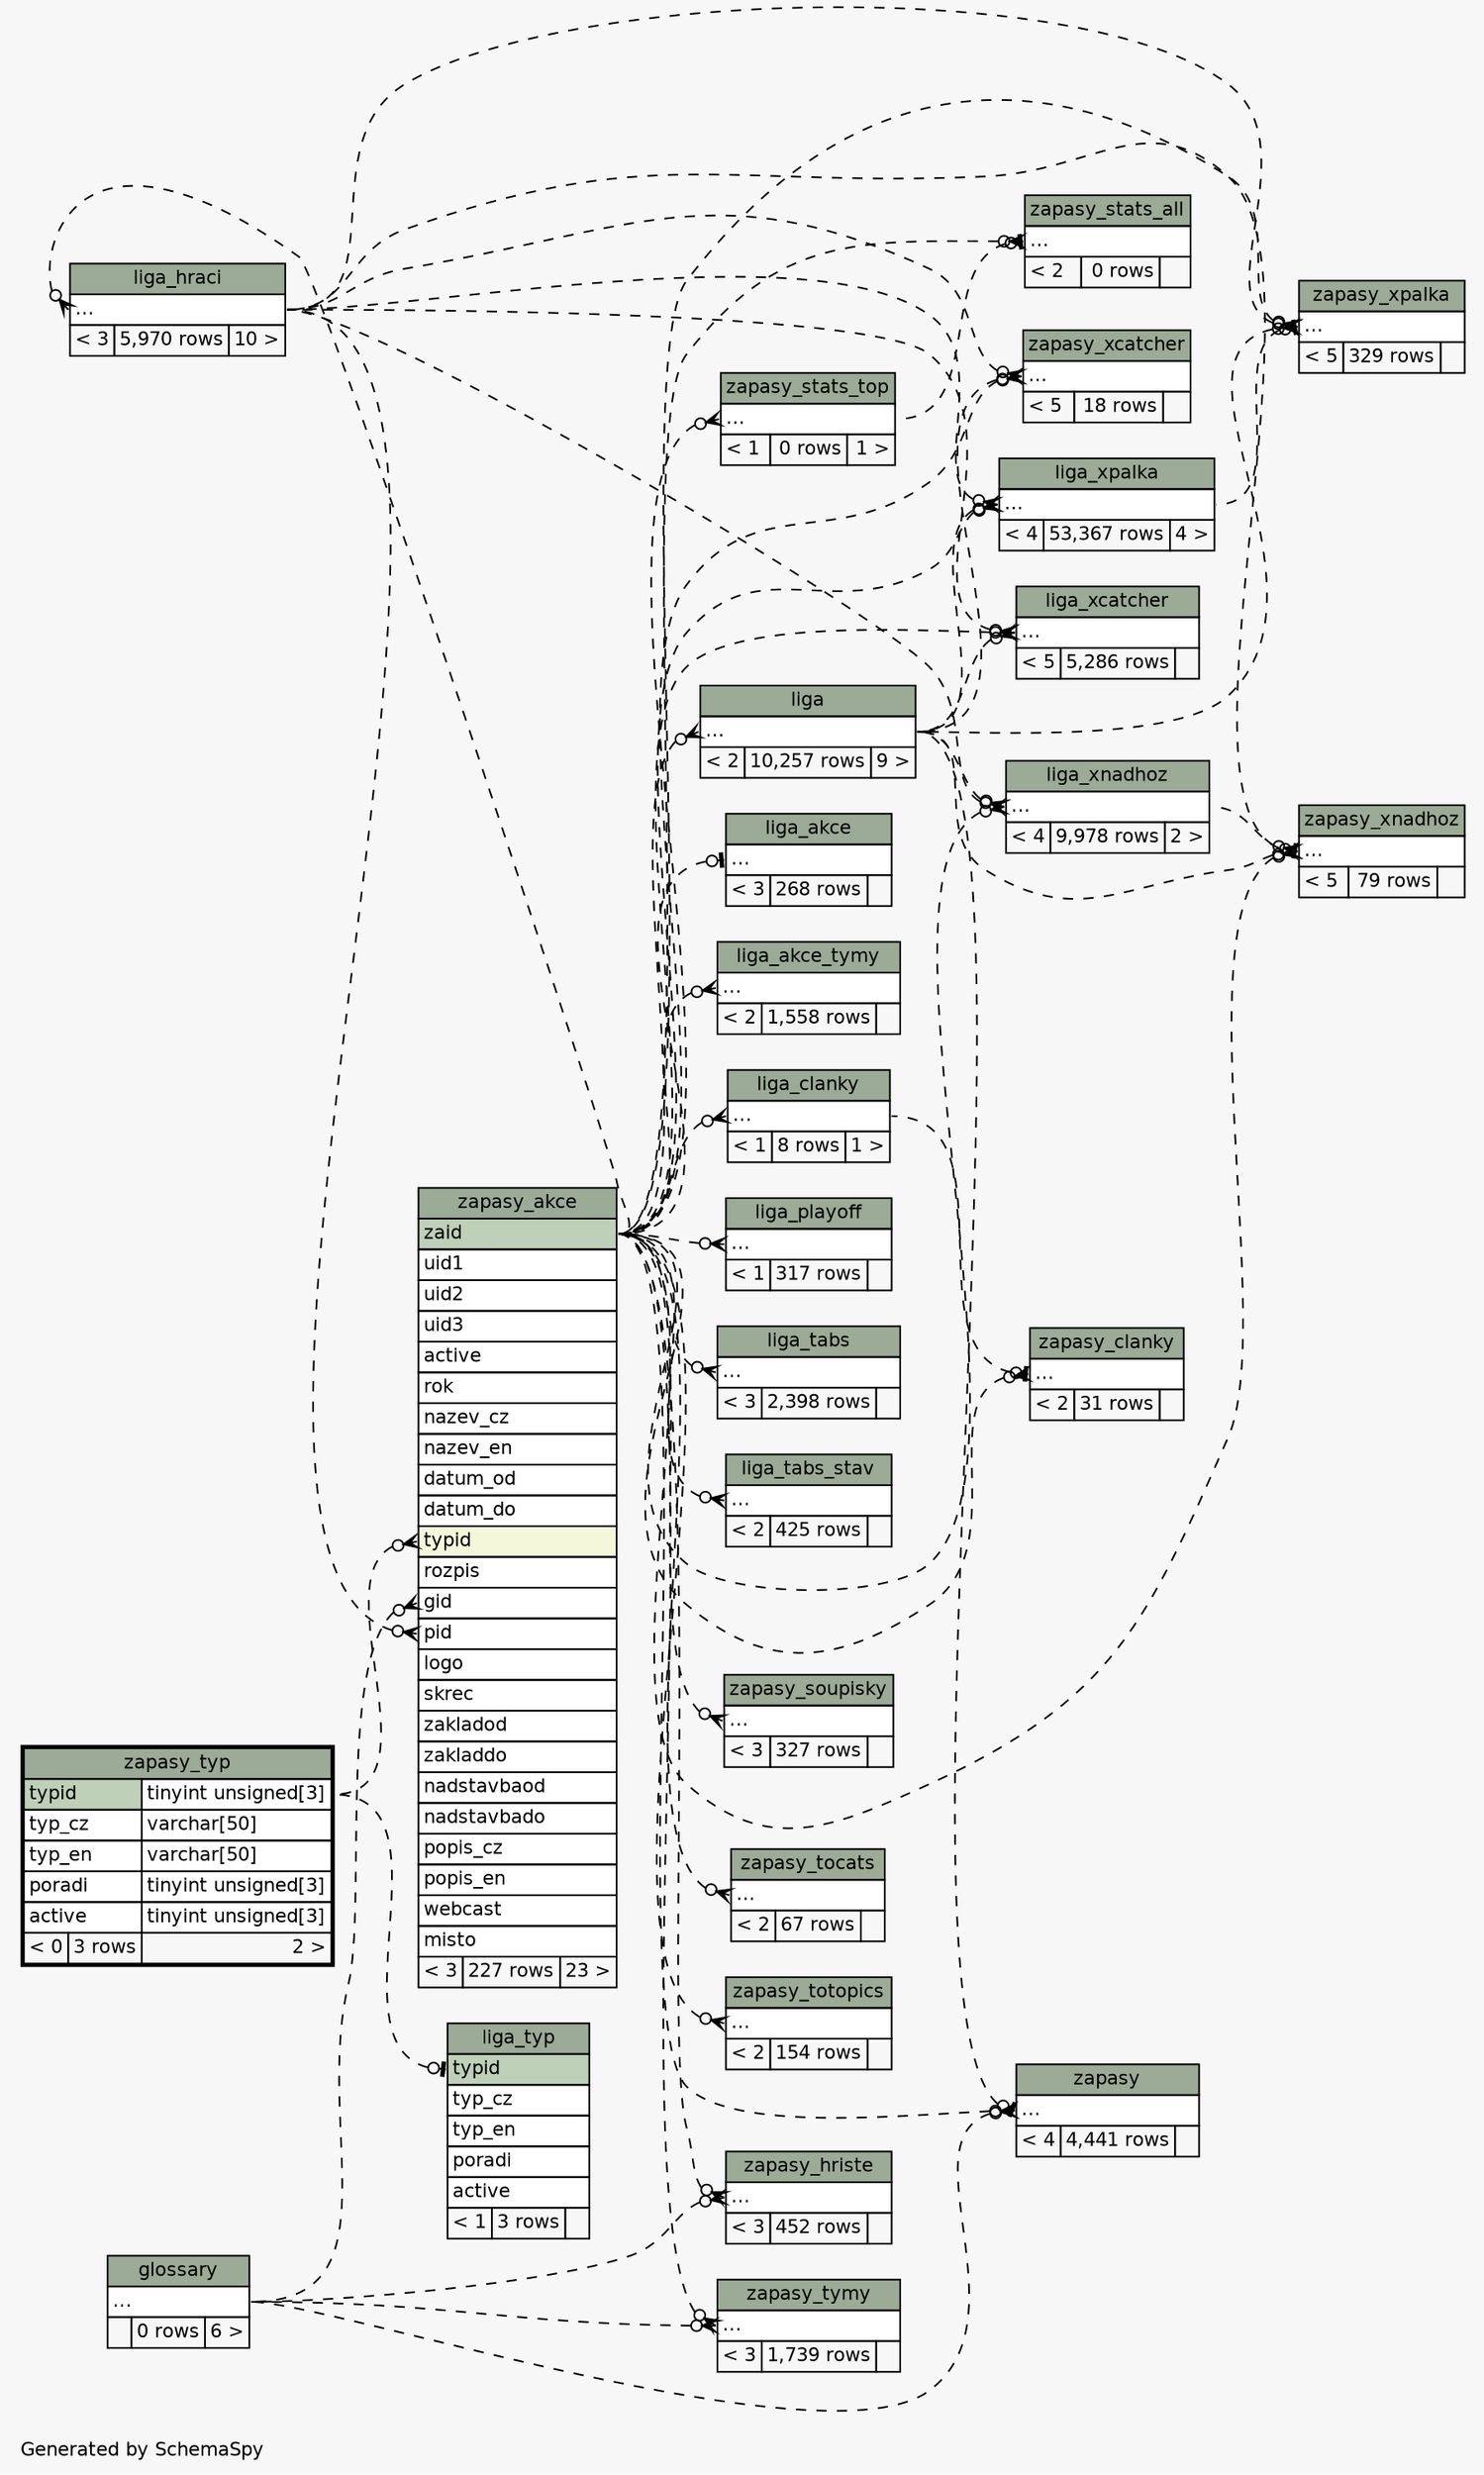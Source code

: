 // dot 2.38.0 on Mac OS X 10.9.4
// SchemaSpy rev 590
digraph "impliedTwoDegreesRelationshipsDiagram" {
  graph [
    rankdir="RL"
    bgcolor="#f7f7f7"
    label="\nGenerated by SchemaSpy"
    labeljust="l"
    nodesep="0.18"
    ranksep="0.46"
    fontname="Helvetica"
    fontsize="11"
  ];
  node [
    fontname="Helvetica"
    fontsize="11"
    shape="plaintext"
  ];
  edge [
    arrowsize="0.8"
  ];
  "liga":"elipses":w -> "zapasy_akce":"zaid":e [arrowhead=none dir=back arrowtail=crowodot style=dashed];
  "liga_akce":"elipses":w -> "zapasy_akce":"zaid":e [arrowhead=none dir=back arrowtail=teeodot style=dashed];
  "liga_akce_tymy":"elipses":w -> "zapasy_akce":"zaid":e [arrowhead=none dir=back arrowtail=crowodot style=dashed];
  "liga_clanky":"elipses":w -> "zapasy_akce":"zaid":e [arrowhead=none dir=back arrowtail=crowodot style=dashed];
  "liga_hraci":"elipses":w -> "zapasy_akce":"zaid":e [arrowhead=none dir=back arrowtail=crowodot style=dashed];
  "liga_playoff":"elipses":w -> "zapasy_akce":"zaid":e [arrowhead=none dir=back arrowtail=crowodot style=dashed];
  "liga_tabs":"elipses":w -> "zapasy_akce":"zaid":e [arrowhead=none dir=back arrowtail=crowodot style=dashed];
  "liga_tabs_stav":"elipses":w -> "zapasy_akce":"zaid":e [arrowhead=none dir=back arrowtail=crowodot style=dashed];
  "liga_typ":"typid":w -> "zapasy_typ":"typid.type":e [arrowhead=none dir=back arrowtail=teeodot style=dashed];
  "liga_xcatcher":"elipses":w -> "liga_hraci":"elipses":e [arrowhead=none dir=back arrowtail=crowodot style=dashed];
  "liga_xcatcher":"elipses":w -> "zapasy_akce":"zaid":e [arrowhead=none dir=back arrowtail=crowodot style=dashed];
  "liga_xcatcher":"elipses":w -> "liga":"elipses":e [arrowhead=none dir=back arrowtail=crowodot style=dashed];
  "liga_xnadhoz":"elipses":w -> "liga_hraci":"elipses":e [arrowhead=none dir=back arrowtail=crowodot style=dashed];
  "liga_xnadhoz":"elipses":w -> "zapasy_akce":"zaid":e [arrowhead=none dir=back arrowtail=crowodot style=dashed];
  "liga_xnadhoz":"elipses":w -> "liga":"elipses":e [arrowhead=none dir=back arrowtail=crowodot style=dashed];
  "liga_xpalka":"elipses":w -> "liga_hraci":"elipses":e [arrowhead=none dir=back arrowtail=crowodot style=dashed];
  "liga_xpalka":"elipses":w -> "zapasy_akce":"zaid":e [arrowhead=none dir=back arrowtail=crowodot style=dashed];
  "liga_xpalka":"elipses":w -> "liga":"elipses":e [arrowhead=none dir=back arrowtail=crowodot style=dashed];
  "zapasy":"elipses":w -> "glossary":"elipses":e [arrowhead=none dir=back arrowtail=crowodot style=dashed];
  "zapasy":"elipses":w -> "zapasy_akce":"zaid":e [arrowhead=none dir=back arrowtail=crowodot style=dashed];
  "zapasy":"elipses":w -> "liga":"elipses":e [arrowhead=none dir=back arrowtail=teeodot style=dashed];
  "zapasy_akce":"gid":w -> "glossary":"elipses":e [arrowhead=none dir=back arrowtail=crowodot style=dashed];
  "zapasy_akce":"pid":w -> "liga_hraci":"elipses":e [arrowhead=none dir=back arrowtail=crowodot style=dashed];
  "zapasy_akce":"typid":w -> "zapasy_typ":"typid.type":e [arrowhead=none dir=back arrowtail=crowodot style=dashed];
  "zapasy_clanky":"elipses":w -> "zapasy_akce":"zaid":e [arrowhead=none dir=back arrowtail=crowodot style=dashed];
  "zapasy_clanky":"elipses":w -> "liga_clanky":"elipses":e [arrowhead=none dir=back arrowtail=teeodot style=dashed];
  "zapasy_hriste":"elipses":w -> "glossary":"elipses":e [arrowhead=none dir=back arrowtail=crowodot style=dashed];
  "zapasy_hriste":"elipses":w -> "zapasy_akce":"zaid":e [arrowhead=none dir=back arrowtail=crowodot style=dashed];
  "zapasy_soupisky":"elipses":w -> "zapasy_akce":"zaid":e [arrowhead=none dir=back arrowtail=crowodot style=dashed];
  "zapasy_stats_all":"elipses":w -> "zapasy_stats_top":"elipses":e [arrowhead=none dir=back arrowtail=teeodot style=dashed];
  "zapasy_stats_all":"elipses":w -> "zapasy_akce":"zaid":e [arrowhead=none dir=back arrowtail=crowodot style=dashed];
  "zapasy_stats_top":"elipses":w -> "zapasy_akce":"zaid":e [arrowhead=none dir=back arrowtail=crowodot style=dashed];
  "zapasy_tocats":"elipses":w -> "zapasy_akce":"zaid":e [arrowhead=none dir=back arrowtail=crowodot style=dashed];
  "zapasy_totopics":"elipses":w -> "zapasy_akce":"zaid":e [arrowhead=none dir=back arrowtail=crowodot style=dashed];
  "zapasy_tymy":"elipses":w -> "glossary":"elipses":e [arrowhead=none dir=back arrowtail=crowodot style=dashed];
  "zapasy_tymy":"elipses":w -> "zapasy_akce":"zaid":e [arrowhead=none dir=back arrowtail=crowodot style=dashed];
  "zapasy_xcatcher":"elipses":w -> "liga_hraci":"elipses":e [arrowhead=none dir=back arrowtail=crowodot style=dashed];
  "zapasy_xcatcher":"elipses":w -> "zapasy_akce":"zaid":e [arrowhead=none dir=back arrowtail=crowodot style=dashed];
  "zapasy_xcatcher":"elipses":w -> "liga":"elipses":e [arrowhead=none dir=back arrowtail=crowodot style=dashed];
  "zapasy_xnadhoz":"elipses":w -> "liga_xnadhoz":"elipses":e [arrowhead=none dir=back arrowtail=teeodot style=dashed];
  "zapasy_xnadhoz":"elipses":w -> "liga_hraci":"elipses":e [arrowhead=none dir=back arrowtail=crowodot style=dashed];
  "zapasy_xnadhoz":"elipses":w -> "zapasy_akce":"zaid":e [arrowhead=none dir=back arrowtail=crowodot style=dashed];
  "zapasy_xnadhoz":"elipses":w -> "liga":"elipses":e [arrowhead=none dir=back arrowtail=crowodot style=dashed];
  "zapasy_xpalka":"elipses":w -> "liga_xpalka":"elipses":e [arrowhead=none dir=back arrowtail=teeodot style=dashed];
  "zapasy_xpalka":"elipses":w -> "liga_hraci":"elipses":e [arrowhead=none dir=back arrowtail=crowodot style=dashed];
  "zapasy_xpalka":"elipses":w -> "zapasy_akce":"zaid":e [arrowhead=none dir=back arrowtail=crowodot style=dashed];
  "zapasy_xpalka":"elipses":w -> "liga":"elipses":e [arrowhead=none dir=back arrowtail=crowodot style=dashed];
  "glossary" [
    label=<
    <TABLE BORDER="0" CELLBORDER="1" CELLSPACING="0" BGCOLOR="#ffffff">
      <TR><TD COLSPAN="3" BGCOLOR="#9bab96" ALIGN="CENTER">glossary</TD></TR>
      <TR><TD PORT="elipses" COLSPAN="3" ALIGN="LEFT">...</TD></TR>
      <TR><TD ALIGN="LEFT" BGCOLOR="#f7f7f7">  </TD><TD ALIGN="RIGHT" BGCOLOR="#f7f7f7">0 rows</TD><TD ALIGN="RIGHT" BGCOLOR="#f7f7f7">6 &gt;</TD></TR>
    </TABLE>>
    URL="glossary.html"
    tooltip="glossary"
  ];
  "liga" [
    label=<
    <TABLE BORDER="0" CELLBORDER="1" CELLSPACING="0" BGCOLOR="#ffffff">
      <TR><TD COLSPAN="3" BGCOLOR="#9bab96" ALIGN="CENTER">liga</TD></TR>
      <TR><TD PORT="elipses" COLSPAN="3" ALIGN="LEFT">...</TD></TR>
      <TR><TD ALIGN="LEFT" BGCOLOR="#f7f7f7">&lt; 2</TD><TD ALIGN="RIGHT" BGCOLOR="#f7f7f7">10,257 rows</TD><TD ALIGN="RIGHT" BGCOLOR="#f7f7f7">9 &gt;</TD></TR>
    </TABLE>>
    URL="liga.html"
    tooltip="liga"
  ];
  "liga_akce" [
    label=<
    <TABLE BORDER="0" CELLBORDER="1" CELLSPACING="0" BGCOLOR="#ffffff">
      <TR><TD COLSPAN="3" BGCOLOR="#9bab96" ALIGN="CENTER">liga_akce</TD></TR>
      <TR><TD PORT="elipses" COLSPAN="3" ALIGN="LEFT">...</TD></TR>
      <TR><TD ALIGN="LEFT" BGCOLOR="#f7f7f7">&lt; 3</TD><TD ALIGN="RIGHT" BGCOLOR="#f7f7f7">268 rows</TD><TD ALIGN="RIGHT" BGCOLOR="#f7f7f7">  </TD></TR>
    </TABLE>>
    URL="liga_akce.html"
    tooltip="liga_akce"
  ];
  "liga_akce_tymy" [
    label=<
    <TABLE BORDER="0" CELLBORDER="1" CELLSPACING="0" BGCOLOR="#ffffff">
      <TR><TD COLSPAN="3" BGCOLOR="#9bab96" ALIGN="CENTER">liga_akce_tymy</TD></TR>
      <TR><TD PORT="elipses" COLSPAN="3" ALIGN="LEFT">...</TD></TR>
      <TR><TD ALIGN="LEFT" BGCOLOR="#f7f7f7">&lt; 2</TD><TD ALIGN="RIGHT" BGCOLOR="#f7f7f7">1,558 rows</TD><TD ALIGN="RIGHT" BGCOLOR="#f7f7f7">  </TD></TR>
    </TABLE>>
    URL="liga_akce_tymy.html"
    tooltip="liga_akce_tymy"
  ];
  "liga_clanky" [
    label=<
    <TABLE BORDER="0" CELLBORDER="1" CELLSPACING="0" BGCOLOR="#ffffff">
      <TR><TD COLSPAN="3" BGCOLOR="#9bab96" ALIGN="CENTER">liga_clanky</TD></TR>
      <TR><TD PORT="elipses" COLSPAN="3" ALIGN="LEFT">...</TD></TR>
      <TR><TD ALIGN="LEFT" BGCOLOR="#f7f7f7">&lt; 1</TD><TD ALIGN="RIGHT" BGCOLOR="#f7f7f7">8 rows</TD><TD ALIGN="RIGHT" BGCOLOR="#f7f7f7">1 &gt;</TD></TR>
    </TABLE>>
    URL="liga_clanky.html"
    tooltip="liga_clanky"
  ];
  "liga_hraci" [
    label=<
    <TABLE BORDER="0" CELLBORDER="1" CELLSPACING="0" BGCOLOR="#ffffff">
      <TR><TD COLSPAN="3" BGCOLOR="#9bab96" ALIGN="CENTER">liga_hraci</TD></TR>
      <TR><TD PORT="elipses" COLSPAN="3" ALIGN="LEFT">...</TD></TR>
      <TR><TD ALIGN="LEFT" BGCOLOR="#f7f7f7">&lt; 3</TD><TD ALIGN="RIGHT" BGCOLOR="#f7f7f7">5,970 rows</TD><TD ALIGN="RIGHT" BGCOLOR="#f7f7f7">10 &gt;</TD></TR>
    </TABLE>>
    URL="liga_hraci.html"
    tooltip="liga_hraci"
  ];
  "liga_playoff" [
    label=<
    <TABLE BORDER="0" CELLBORDER="1" CELLSPACING="0" BGCOLOR="#ffffff">
      <TR><TD COLSPAN="3" BGCOLOR="#9bab96" ALIGN="CENTER">liga_playoff</TD></TR>
      <TR><TD PORT="elipses" COLSPAN="3" ALIGN="LEFT">...</TD></TR>
      <TR><TD ALIGN="LEFT" BGCOLOR="#f7f7f7">&lt; 1</TD><TD ALIGN="RIGHT" BGCOLOR="#f7f7f7">317 rows</TD><TD ALIGN="RIGHT" BGCOLOR="#f7f7f7">  </TD></TR>
    </TABLE>>
    URL="liga_playoff.html"
    tooltip="liga_playoff"
  ];
  "liga_tabs" [
    label=<
    <TABLE BORDER="0" CELLBORDER="1" CELLSPACING="0" BGCOLOR="#ffffff">
      <TR><TD COLSPAN="3" BGCOLOR="#9bab96" ALIGN="CENTER">liga_tabs</TD></TR>
      <TR><TD PORT="elipses" COLSPAN="3" ALIGN="LEFT">...</TD></TR>
      <TR><TD ALIGN="LEFT" BGCOLOR="#f7f7f7">&lt; 3</TD><TD ALIGN="RIGHT" BGCOLOR="#f7f7f7">2,398 rows</TD><TD ALIGN="RIGHT" BGCOLOR="#f7f7f7">  </TD></TR>
    </TABLE>>
    URL="liga_tabs.html"
    tooltip="liga_tabs"
  ];
  "liga_tabs_stav" [
    label=<
    <TABLE BORDER="0" CELLBORDER="1" CELLSPACING="0" BGCOLOR="#ffffff">
      <TR><TD COLSPAN="3" BGCOLOR="#9bab96" ALIGN="CENTER">liga_tabs_stav</TD></TR>
      <TR><TD PORT="elipses" COLSPAN="3" ALIGN="LEFT">...</TD></TR>
      <TR><TD ALIGN="LEFT" BGCOLOR="#f7f7f7">&lt; 2</TD><TD ALIGN="RIGHT" BGCOLOR="#f7f7f7">425 rows</TD><TD ALIGN="RIGHT" BGCOLOR="#f7f7f7">  </TD></TR>
    </TABLE>>
    URL="liga_tabs_stav.html"
    tooltip="liga_tabs_stav"
  ];
  "liga_typ" [
    label=<
    <TABLE BORDER="0" CELLBORDER="1" CELLSPACING="0" BGCOLOR="#ffffff">
      <TR><TD COLSPAN="3" BGCOLOR="#9bab96" ALIGN="CENTER">liga_typ</TD></TR>
      <TR><TD PORT="typid" COLSPAN="3" BGCOLOR="#bed1b8" ALIGN="LEFT">typid</TD></TR>
      <TR><TD PORT="typ_cz" COLSPAN="3" ALIGN="LEFT">typ_cz</TD></TR>
      <TR><TD PORT="typ_en" COLSPAN="3" ALIGN="LEFT">typ_en</TD></TR>
      <TR><TD PORT="poradi" COLSPAN="3" ALIGN="LEFT">poradi</TD></TR>
      <TR><TD PORT="active" COLSPAN="3" ALIGN="LEFT">active</TD></TR>
      <TR><TD ALIGN="LEFT" BGCOLOR="#f7f7f7">&lt; 1</TD><TD ALIGN="RIGHT" BGCOLOR="#f7f7f7">3 rows</TD><TD ALIGN="RIGHT" BGCOLOR="#f7f7f7">  </TD></TR>
    </TABLE>>
    URL="liga_typ.html"
    tooltip="liga_typ"
  ];
  "liga_xcatcher" [
    label=<
    <TABLE BORDER="0" CELLBORDER="1" CELLSPACING="0" BGCOLOR="#ffffff">
      <TR><TD COLSPAN="3" BGCOLOR="#9bab96" ALIGN="CENTER">liga_xcatcher</TD></TR>
      <TR><TD PORT="elipses" COLSPAN="3" ALIGN="LEFT">...</TD></TR>
      <TR><TD ALIGN="LEFT" BGCOLOR="#f7f7f7">&lt; 5</TD><TD ALIGN="RIGHT" BGCOLOR="#f7f7f7">5,286 rows</TD><TD ALIGN="RIGHT" BGCOLOR="#f7f7f7">  </TD></TR>
    </TABLE>>
    URL="liga_xcatcher.html"
    tooltip="liga_xcatcher"
  ];
  "liga_xnadhoz" [
    label=<
    <TABLE BORDER="0" CELLBORDER="1" CELLSPACING="0" BGCOLOR="#ffffff">
      <TR><TD COLSPAN="3" BGCOLOR="#9bab96" ALIGN="CENTER">liga_xnadhoz</TD></TR>
      <TR><TD PORT="elipses" COLSPAN="3" ALIGN="LEFT">...</TD></TR>
      <TR><TD ALIGN="LEFT" BGCOLOR="#f7f7f7">&lt; 4</TD><TD ALIGN="RIGHT" BGCOLOR="#f7f7f7">9,978 rows</TD><TD ALIGN="RIGHT" BGCOLOR="#f7f7f7">2 &gt;</TD></TR>
    </TABLE>>
    URL="liga_xnadhoz.html"
    tooltip="liga_xnadhoz"
  ];
  "liga_xpalka" [
    label=<
    <TABLE BORDER="0" CELLBORDER="1" CELLSPACING="0" BGCOLOR="#ffffff">
      <TR><TD COLSPAN="3" BGCOLOR="#9bab96" ALIGN="CENTER">liga_xpalka</TD></TR>
      <TR><TD PORT="elipses" COLSPAN="3" ALIGN="LEFT">...</TD></TR>
      <TR><TD ALIGN="LEFT" BGCOLOR="#f7f7f7">&lt; 4</TD><TD ALIGN="RIGHT" BGCOLOR="#f7f7f7">53,367 rows</TD><TD ALIGN="RIGHT" BGCOLOR="#f7f7f7">4 &gt;</TD></TR>
    </TABLE>>
    URL="liga_xpalka.html"
    tooltip="liga_xpalka"
  ];
  "zapasy" [
    label=<
    <TABLE BORDER="0" CELLBORDER="1" CELLSPACING="0" BGCOLOR="#ffffff">
      <TR><TD COLSPAN="3" BGCOLOR="#9bab96" ALIGN="CENTER">zapasy</TD></TR>
      <TR><TD PORT="elipses" COLSPAN="3" ALIGN="LEFT">...</TD></TR>
      <TR><TD ALIGN="LEFT" BGCOLOR="#f7f7f7">&lt; 4</TD><TD ALIGN="RIGHT" BGCOLOR="#f7f7f7">4,441 rows</TD><TD ALIGN="RIGHT" BGCOLOR="#f7f7f7">  </TD></TR>
    </TABLE>>
    URL="zapasy.html"
    tooltip="zapasy"
  ];
  "zapasy_akce" [
    label=<
    <TABLE BORDER="0" CELLBORDER="1" CELLSPACING="0" BGCOLOR="#ffffff">
      <TR><TD COLSPAN="3" BGCOLOR="#9bab96" ALIGN="CENTER">zapasy_akce</TD></TR>
      <TR><TD PORT="zaid" COLSPAN="3" BGCOLOR="#bed1b8" ALIGN="LEFT">zaid</TD></TR>
      <TR><TD PORT="uid1" COLSPAN="3" ALIGN="LEFT">uid1</TD></TR>
      <TR><TD PORT="uid2" COLSPAN="3" ALIGN="LEFT">uid2</TD></TR>
      <TR><TD PORT="uid3" COLSPAN="3" ALIGN="LEFT">uid3</TD></TR>
      <TR><TD PORT="active" COLSPAN="3" ALIGN="LEFT">active</TD></TR>
      <TR><TD PORT="rok" COLSPAN="3" ALIGN="LEFT">rok</TD></TR>
      <TR><TD PORT="nazev_cz" COLSPAN="3" ALIGN="LEFT">nazev_cz</TD></TR>
      <TR><TD PORT="nazev_en" COLSPAN="3" ALIGN="LEFT">nazev_en</TD></TR>
      <TR><TD PORT="datum_od" COLSPAN="3" ALIGN="LEFT">datum_od</TD></TR>
      <TR><TD PORT="datum_do" COLSPAN="3" ALIGN="LEFT">datum_do</TD></TR>
      <TR><TD PORT="typid" COLSPAN="3" BGCOLOR="#f4f7da" ALIGN="LEFT">typid</TD></TR>
      <TR><TD PORT="rozpis" COLSPAN="3" ALIGN="LEFT">rozpis</TD></TR>
      <TR><TD PORT="gid" COLSPAN="3" ALIGN="LEFT">gid</TD></TR>
      <TR><TD PORT="pid" COLSPAN="3" ALIGN="LEFT">pid</TD></TR>
      <TR><TD PORT="logo" COLSPAN="3" ALIGN="LEFT">logo</TD></TR>
      <TR><TD PORT="skrec" COLSPAN="3" ALIGN="LEFT">skrec</TD></TR>
      <TR><TD PORT="zakladod" COLSPAN="3" ALIGN="LEFT">zakladod</TD></TR>
      <TR><TD PORT="zakladdo" COLSPAN="3" ALIGN="LEFT">zakladdo</TD></TR>
      <TR><TD PORT="nadstavbaod" COLSPAN="3" ALIGN="LEFT">nadstavbaod</TD></TR>
      <TR><TD PORT="nadstavbado" COLSPAN="3" ALIGN="LEFT">nadstavbado</TD></TR>
      <TR><TD PORT="popis_cz" COLSPAN="3" ALIGN="LEFT">popis_cz</TD></TR>
      <TR><TD PORT="popis_en" COLSPAN="3" ALIGN="LEFT">popis_en</TD></TR>
      <TR><TD PORT="webcast" COLSPAN="3" ALIGN="LEFT">webcast</TD></TR>
      <TR><TD PORT="misto" COLSPAN="3" ALIGN="LEFT">misto</TD></TR>
      <TR><TD ALIGN="LEFT" BGCOLOR="#f7f7f7">&lt; 3</TD><TD ALIGN="RIGHT" BGCOLOR="#f7f7f7">227 rows</TD><TD ALIGN="RIGHT" BGCOLOR="#f7f7f7">23 &gt;</TD></TR>
    </TABLE>>
    URL="zapasy_akce.html"
    tooltip="zapasy_akce"
  ];
  "zapasy_clanky" [
    label=<
    <TABLE BORDER="0" CELLBORDER="1" CELLSPACING="0" BGCOLOR="#ffffff">
      <TR><TD COLSPAN="3" BGCOLOR="#9bab96" ALIGN="CENTER">zapasy_clanky</TD></TR>
      <TR><TD PORT="elipses" COLSPAN="3" ALIGN="LEFT">...</TD></TR>
      <TR><TD ALIGN="LEFT" BGCOLOR="#f7f7f7">&lt; 2</TD><TD ALIGN="RIGHT" BGCOLOR="#f7f7f7">31 rows</TD><TD ALIGN="RIGHT" BGCOLOR="#f7f7f7">  </TD></TR>
    </TABLE>>
    URL="zapasy_clanky.html"
    tooltip="zapasy_clanky"
  ];
  "zapasy_hriste" [
    label=<
    <TABLE BORDER="0" CELLBORDER="1" CELLSPACING="0" BGCOLOR="#ffffff">
      <TR><TD COLSPAN="3" BGCOLOR="#9bab96" ALIGN="CENTER">zapasy_hriste</TD></TR>
      <TR><TD PORT="elipses" COLSPAN="3" ALIGN="LEFT">...</TD></TR>
      <TR><TD ALIGN="LEFT" BGCOLOR="#f7f7f7">&lt; 3</TD><TD ALIGN="RIGHT" BGCOLOR="#f7f7f7">452 rows</TD><TD ALIGN="RIGHT" BGCOLOR="#f7f7f7">  </TD></TR>
    </TABLE>>
    URL="zapasy_hriste.html"
    tooltip="zapasy_hriste"
  ];
  "zapasy_soupisky" [
    label=<
    <TABLE BORDER="0" CELLBORDER="1" CELLSPACING="0" BGCOLOR="#ffffff">
      <TR><TD COLSPAN="3" BGCOLOR="#9bab96" ALIGN="CENTER">zapasy_soupisky</TD></TR>
      <TR><TD PORT="elipses" COLSPAN="3" ALIGN="LEFT">...</TD></TR>
      <TR><TD ALIGN="LEFT" BGCOLOR="#f7f7f7">&lt; 3</TD><TD ALIGN="RIGHT" BGCOLOR="#f7f7f7">327 rows</TD><TD ALIGN="RIGHT" BGCOLOR="#f7f7f7">  </TD></TR>
    </TABLE>>
    URL="zapasy_soupisky.html"
    tooltip="zapasy_soupisky"
  ];
  "zapasy_stats_all" [
    label=<
    <TABLE BORDER="0" CELLBORDER="1" CELLSPACING="0" BGCOLOR="#ffffff">
      <TR><TD COLSPAN="3" BGCOLOR="#9bab96" ALIGN="CENTER">zapasy_stats_all</TD></TR>
      <TR><TD PORT="elipses" COLSPAN="3" ALIGN="LEFT">...</TD></TR>
      <TR><TD ALIGN="LEFT" BGCOLOR="#f7f7f7">&lt; 2</TD><TD ALIGN="RIGHT" BGCOLOR="#f7f7f7">0 rows</TD><TD ALIGN="RIGHT" BGCOLOR="#f7f7f7">  </TD></TR>
    </TABLE>>
    URL="zapasy_stats_all.html"
    tooltip="zapasy_stats_all"
  ];
  "zapasy_stats_top" [
    label=<
    <TABLE BORDER="0" CELLBORDER="1" CELLSPACING="0" BGCOLOR="#ffffff">
      <TR><TD COLSPAN="3" BGCOLOR="#9bab96" ALIGN="CENTER">zapasy_stats_top</TD></TR>
      <TR><TD PORT="elipses" COLSPAN="3" ALIGN="LEFT">...</TD></TR>
      <TR><TD ALIGN="LEFT" BGCOLOR="#f7f7f7">&lt; 1</TD><TD ALIGN="RIGHT" BGCOLOR="#f7f7f7">0 rows</TD><TD ALIGN="RIGHT" BGCOLOR="#f7f7f7">1 &gt;</TD></TR>
    </TABLE>>
    URL="zapasy_stats_top.html"
    tooltip="zapasy_stats_top"
  ];
  "zapasy_tocats" [
    label=<
    <TABLE BORDER="0" CELLBORDER="1" CELLSPACING="0" BGCOLOR="#ffffff">
      <TR><TD COLSPAN="3" BGCOLOR="#9bab96" ALIGN="CENTER">zapasy_tocats</TD></TR>
      <TR><TD PORT="elipses" COLSPAN="3" ALIGN="LEFT">...</TD></TR>
      <TR><TD ALIGN="LEFT" BGCOLOR="#f7f7f7">&lt; 2</TD><TD ALIGN="RIGHT" BGCOLOR="#f7f7f7">67 rows</TD><TD ALIGN="RIGHT" BGCOLOR="#f7f7f7">  </TD></TR>
    </TABLE>>
    URL="zapasy_tocats.html"
    tooltip="zapasy_tocats"
  ];
  "zapasy_totopics" [
    label=<
    <TABLE BORDER="0" CELLBORDER="1" CELLSPACING="0" BGCOLOR="#ffffff">
      <TR><TD COLSPAN="3" BGCOLOR="#9bab96" ALIGN="CENTER">zapasy_totopics</TD></TR>
      <TR><TD PORT="elipses" COLSPAN="3" ALIGN="LEFT">...</TD></TR>
      <TR><TD ALIGN="LEFT" BGCOLOR="#f7f7f7">&lt; 2</TD><TD ALIGN="RIGHT" BGCOLOR="#f7f7f7">154 rows</TD><TD ALIGN="RIGHT" BGCOLOR="#f7f7f7">  </TD></TR>
    </TABLE>>
    URL="zapasy_totopics.html"
    tooltip="zapasy_totopics"
  ];
  "zapasy_tymy" [
    label=<
    <TABLE BORDER="0" CELLBORDER="1" CELLSPACING="0" BGCOLOR="#ffffff">
      <TR><TD COLSPAN="3" BGCOLOR="#9bab96" ALIGN="CENTER">zapasy_tymy</TD></TR>
      <TR><TD PORT="elipses" COLSPAN="3" ALIGN="LEFT">...</TD></TR>
      <TR><TD ALIGN="LEFT" BGCOLOR="#f7f7f7">&lt; 3</TD><TD ALIGN="RIGHT" BGCOLOR="#f7f7f7">1,739 rows</TD><TD ALIGN="RIGHT" BGCOLOR="#f7f7f7">  </TD></TR>
    </TABLE>>
    URL="zapasy_tymy.html"
    tooltip="zapasy_tymy"
  ];
  "zapasy_typ" [
    label=<
    <TABLE BORDER="2" CELLBORDER="1" CELLSPACING="0" BGCOLOR="#ffffff">
      <TR><TD COLSPAN="3" BGCOLOR="#9bab96" ALIGN="CENTER">zapasy_typ</TD></TR>
      <TR><TD PORT="typid" COLSPAN="2" BGCOLOR="#bed1b8" ALIGN="LEFT">typid</TD><TD PORT="typid.type" ALIGN="LEFT">tinyint unsigned[3]</TD></TR>
      <TR><TD PORT="typ_cz" COLSPAN="2" ALIGN="LEFT">typ_cz</TD><TD PORT="typ_cz.type" ALIGN="LEFT">varchar[50]</TD></TR>
      <TR><TD PORT="typ_en" COLSPAN="2" ALIGN="LEFT">typ_en</TD><TD PORT="typ_en.type" ALIGN="LEFT">varchar[50]</TD></TR>
      <TR><TD PORT="poradi" COLSPAN="2" ALIGN="LEFT">poradi</TD><TD PORT="poradi.type" ALIGN="LEFT">tinyint unsigned[3]</TD></TR>
      <TR><TD PORT="active" COLSPAN="2" ALIGN="LEFT">active</TD><TD PORT="active.type" ALIGN="LEFT">tinyint unsigned[3]</TD></TR>
      <TR><TD ALIGN="LEFT" BGCOLOR="#f7f7f7">&lt; 0</TD><TD ALIGN="RIGHT" BGCOLOR="#f7f7f7">3 rows</TD><TD ALIGN="RIGHT" BGCOLOR="#f7f7f7">2 &gt;</TD></TR>
    </TABLE>>
    URL="zapasy_typ.html"
    tooltip="zapasy_typ"
  ];
  "zapasy_xcatcher" [
    label=<
    <TABLE BORDER="0" CELLBORDER="1" CELLSPACING="0" BGCOLOR="#ffffff">
      <TR><TD COLSPAN="3" BGCOLOR="#9bab96" ALIGN="CENTER">zapasy_xcatcher</TD></TR>
      <TR><TD PORT="elipses" COLSPAN="3" ALIGN="LEFT">...</TD></TR>
      <TR><TD ALIGN="LEFT" BGCOLOR="#f7f7f7">&lt; 5</TD><TD ALIGN="RIGHT" BGCOLOR="#f7f7f7">18 rows</TD><TD ALIGN="RIGHT" BGCOLOR="#f7f7f7">  </TD></TR>
    </TABLE>>
    URL="zapasy_xcatcher.html"
    tooltip="zapasy_xcatcher"
  ];
  "zapasy_xnadhoz" [
    label=<
    <TABLE BORDER="0" CELLBORDER="1" CELLSPACING="0" BGCOLOR="#ffffff">
      <TR><TD COLSPAN="3" BGCOLOR="#9bab96" ALIGN="CENTER">zapasy_xnadhoz</TD></TR>
      <TR><TD PORT="elipses" COLSPAN="3" ALIGN="LEFT">...</TD></TR>
      <TR><TD ALIGN="LEFT" BGCOLOR="#f7f7f7">&lt; 5</TD><TD ALIGN="RIGHT" BGCOLOR="#f7f7f7">79 rows</TD><TD ALIGN="RIGHT" BGCOLOR="#f7f7f7">  </TD></TR>
    </TABLE>>
    URL="zapasy_xnadhoz.html"
    tooltip="zapasy_xnadhoz"
  ];
  "zapasy_xpalka" [
    label=<
    <TABLE BORDER="0" CELLBORDER="1" CELLSPACING="0" BGCOLOR="#ffffff">
      <TR><TD COLSPAN="3" BGCOLOR="#9bab96" ALIGN="CENTER">zapasy_xpalka</TD></TR>
      <TR><TD PORT="elipses" COLSPAN="3" ALIGN="LEFT">...</TD></TR>
      <TR><TD ALIGN="LEFT" BGCOLOR="#f7f7f7">&lt; 5</TD><TD ALIGN="RIGHT" BGCOLOR="#f7f7f7">329 rows</TD><TD ALIGN="RIGHT" BGCOLOR="#f7f7f7">  </TD></TR>
    </TABLE>>
    URL="zapasy_xpalka.html"
    tooltip="zapasy_xpalka"
  ];
}
